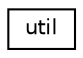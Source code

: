 digraph "Graphical Class Hierarchy"
{
 // LATEX_PDF_SIZE
  edge [fontname="Helvetica",fontsize="10",labelfontname="Helvetica",labelfontsize="10"];
  node [fontname="Helvetica",fontsize="10",shape=record];
  rankdir="LR";
  Node0 [label="util",height=0.2,width=0.4,color="black", fillcolor="white", style="filled",URL="$classutil.html",tooltip="Contains utility functions for the emulator."];
}
